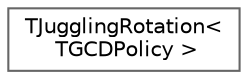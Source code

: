 digraph "Graphical Class Hierarchy"
{
 // INTERACTIVE_SVG=YES
 // LATEX_PDF_SIZE
  bgcolor="transparent";
  edge [fontname=Helvetica,fontsize=10,labelfontname=Helvetica,labelfontsize=10];
  node [fontname=Helvetica,fontsize=10,shape=box,height=0.2,width=0.4];
  rankdir="LR";
  Node0 [id="Node000000",label="TJugglingRotation\<\l TGCDPolicy \>",height=0.2,width=0.4,color="grey40", fillcolor="white", style="filled",URL="$d4/d01/classTJugglingRotation.html",tooltip="Array rotation using juggling technique."];
}
